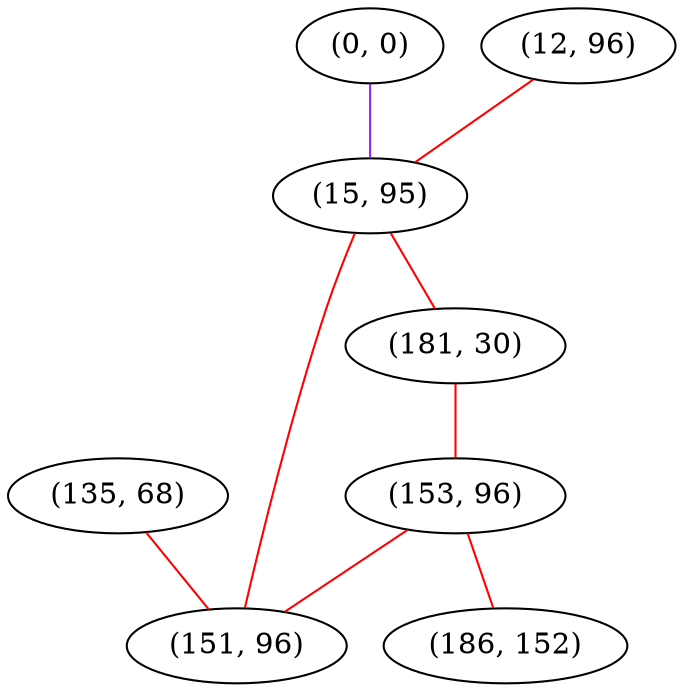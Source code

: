 graph "" {
"(135, 68)";
"(0, 0)";
"(12, 96)";
"(15, 95)";
"(181, 30)";
"(153, 96)";
"(151, 96)";
"(186, 152)";
"(135, 68)" -- "(151, 96)"  [color=red, key=0, weight=1];
"(0, 0)" -- "(15, 95)"  [color=purple, key=0, weight=4];
"(12, 96)" -- "(15, 95)"  [color=red, key=0, weight=1];
"(15, 95)" -- "(181, 30)"  [color=red, key=0, weight=1];
"(15, 95)" -- "(151, 96)"  [color=red, key=0, weight=1];
"(181, 30)" -- "(153, 96)"  [color=red, key=0, weight=1];
"(153, 96)" -- "(186, 152)"  [color=red, key=0, weight=1];
"(153, 96)" -- "(151, 96)"  [color=red, key=0, weight=1];
}
